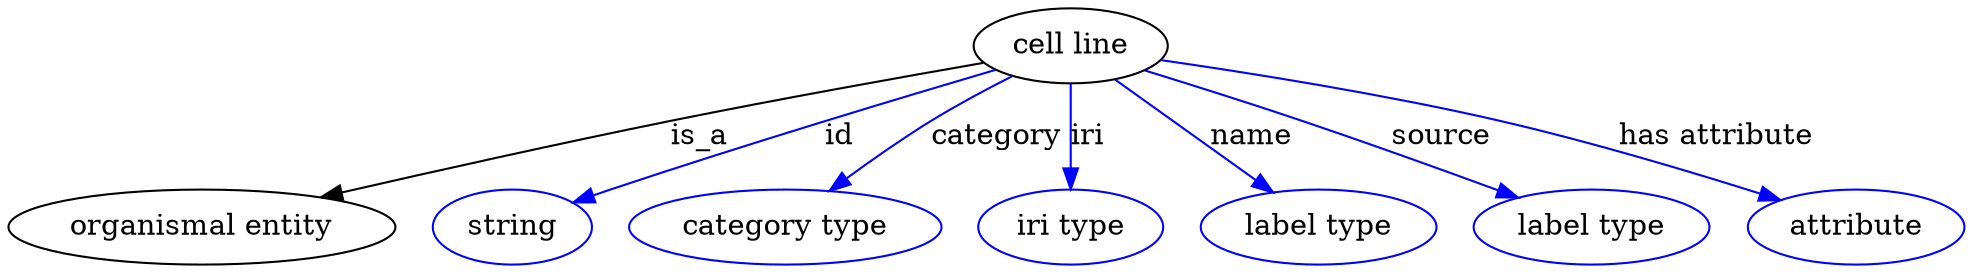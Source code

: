 digraph {
	graph [bb="0,0,767.09,123"];
	node [label="\N"];
	"cell line"	 [height=0.5,
		label="cell line",
		pos="413.79,105",
		width=1.0832];
	"organismal entity"	 [height=0.5,
		pos="72.794,18",
		width=2.022];
	"cell line" -> "organismal entity"	 [label=is_a,
		lp="268.79,61.5",
		pos="e,120.56,31.764 378.38,97.274 346.69,90.255 299.02,79.435 257.79,69 214.99,58.165 166.92,44.879 130.51,34.584"];
	id	 [color=blue,
		height=0.5,
		label=string,
		pos="193.79,18",
		width=0.84854];
	"cell line" -> id	 [color=blue,
		label=id,
		lp="318.29,61.5",
		pos="e,218.24,29.264 383.01,93.805 347,80.571 285.7,57.608 233.79,36 231.74,35.144 229.63,34.249 227.51,33.334",
		style=solid];
	category	 [color=blue,
		height=0.5,
		label="category type",
		pos="300.79,18",
		width=1.6249];
	"cell line" -> category	 [color=blue,
		label=category,
		lp="386.29,61.5",
		pos="e,320.87,35.152 391.7,89.932 382.63,83.614 372.1,76.098 362.79,69 351.4,60.312 339.16,50.378 328.59,41.599",
		style=solid];
	iri	 [color=blue,
		height=0.5,
		label="iri type",
		pos="413.79,18",
		width=1.011];
	"cell line" -> iri	 [color=blue,
		label=iri,
		lp="420.29,61.5",
		pos="e,413.79,36.003 413.79,86.974 413.79,75.192 413.79,59.561 413.79,46.158",
		style=solid];
	name	 [color=blue,
		height=0.5,
		label="label type",
		pos="513.79,18",
		width=1.2638];
	"cell line" -> name	 [color=blue,
		label=name,
		lp="485.29,61.5",
		pos="e,494.89,34.447 432.14,89.043 447.59,75.6 469.89,56.196 487.28,41.063",
		style=solid];
	source	 [color=blue,
		height=0.5,
		label="label type",
		pos="622.79,18",
		width=1.2638];
	"cell line" -> source	 [color=blue,
		label=source,
		lp="555.79,61.5",
		pos="e,592.34,31.471 443.81,93.398 461.59,86.456 484.54,77.38 504.79,69 530.96,58.174 560.17,45.552 582.99,35.573",
		style=solid];
	"has attribute"	 [color=blue,
		height=0.5,
		label=attribute,
		pos="726.79,18",
		width=1.1193];
	"cell line" -> "has attribute"	 [color=blue,
		label="has attribute",
		lp="660.29,61.5",
		pos="e,695.36,29.445 450.22,98.153 483.63,91.601 534.38,80.966 577.79,69 622.51,56.677 632.97,51.189 676.79,36 679.71,34.99 682.71,33.937 \
685.73,32.87",
		style=solid];
}
